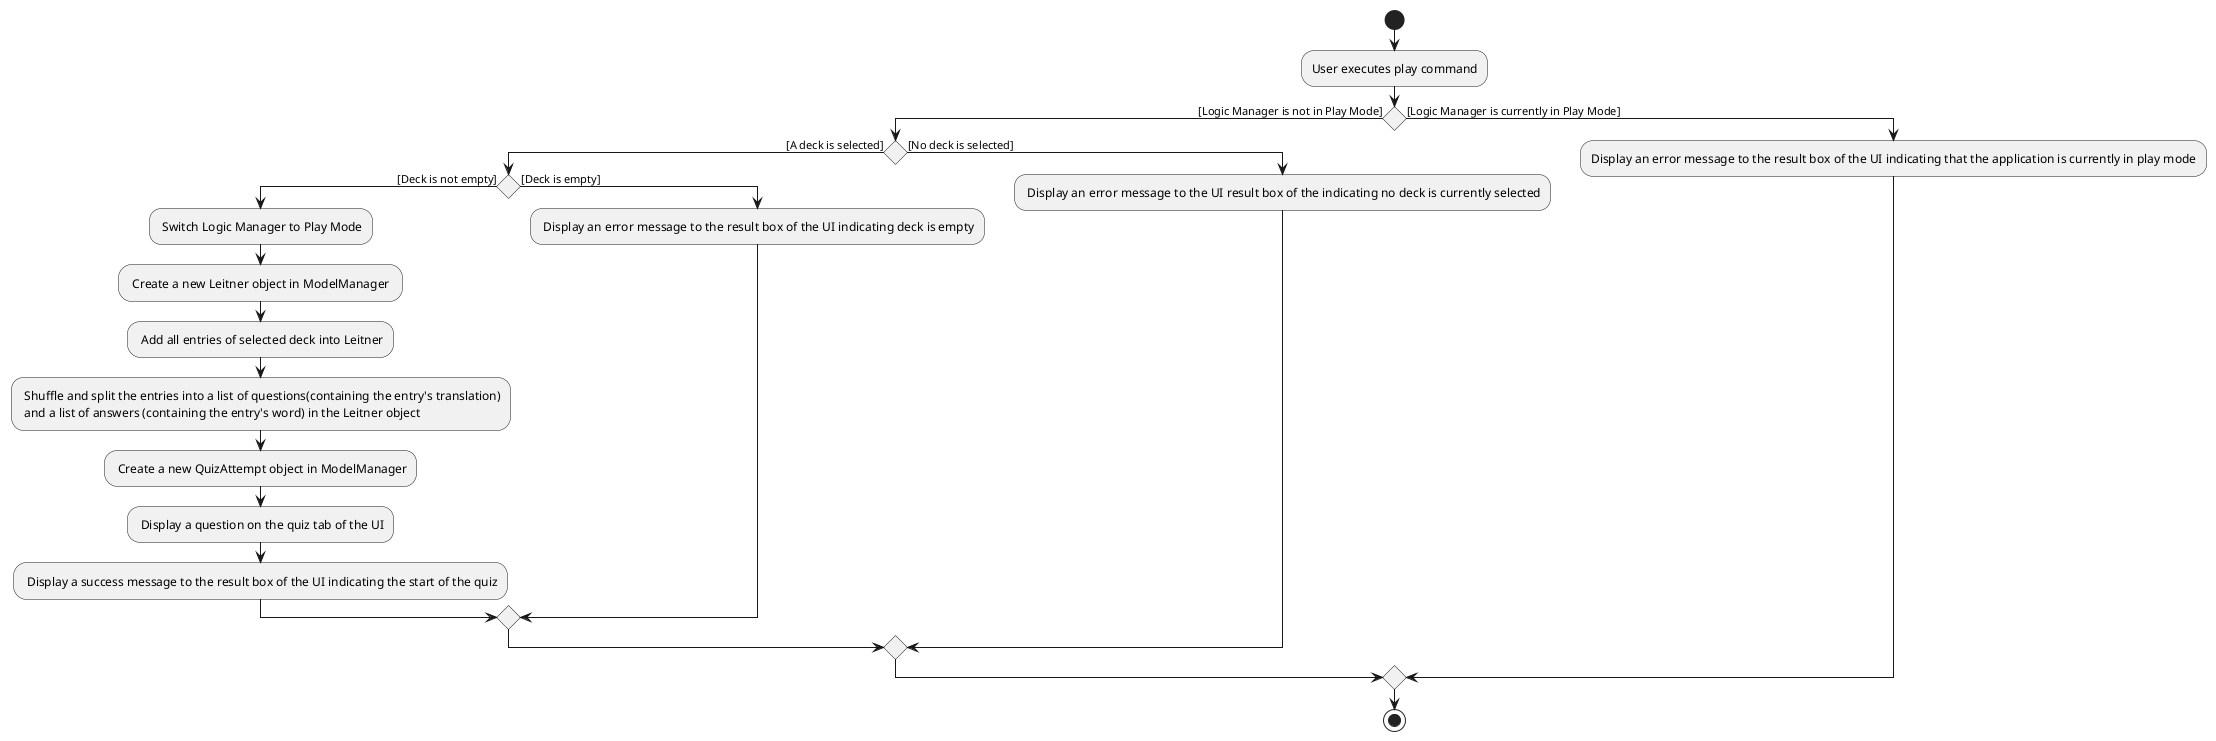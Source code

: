 @startuml
start
:User executes play command;

if() then ([Logic Manager is not in Play Mode])
    if() then ([A deck is selected])
        if() then ([Deck is not empty])
        : Switch Logic Manager to Play Mode;
        : Create a new Leitner object in ModelManager ;
        : Add all entries of selected deck into Leitner;
        : Shuffle and split the entries into a list of questions(containing the entry's translation)
         and a list of answers (containing the entry's word) in the Leitner object;
        : Create a new QuizAttempt object in ModelManager;
        : Display a question on the quiz tab of the UI;
        : Display a success message to the result box of the UI indicating the start of the quiz;
        else ([Deck is empty])
        : Display an error message to the result box of the UI indicating deck is empty;
        endif
    else ([No deck is selected])
    : Display an error message to the UI result box of the indicating no deck is currently selected;
    endif
else([Logic Manager is currently in Play Mode])
:Display an error message to the result box of the UI indicating that the application is currently in play mode;
endif
stop
@enduml